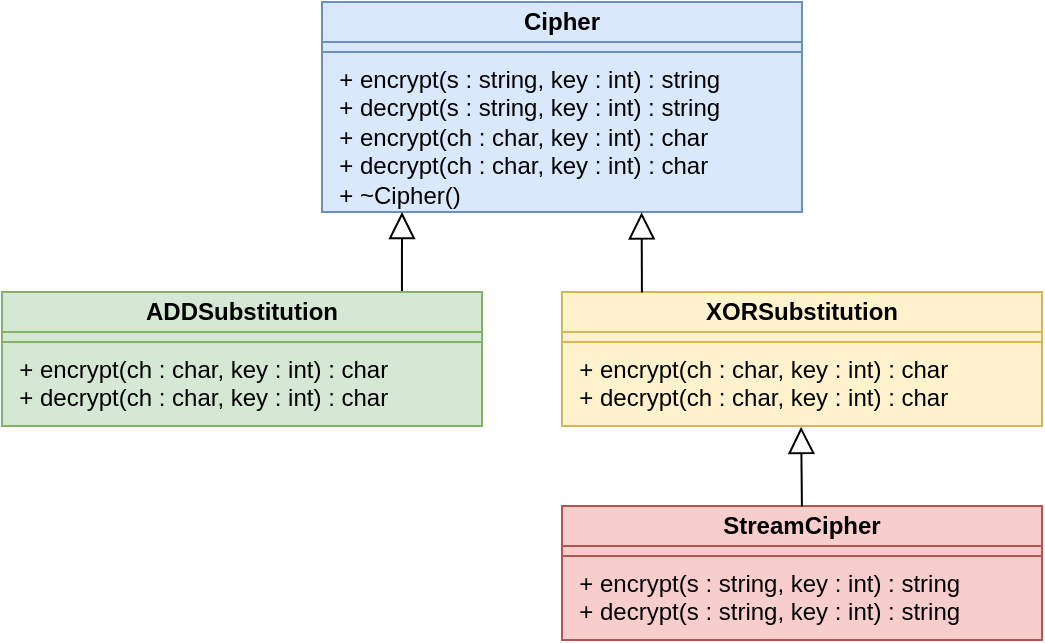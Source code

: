 <mxfile version="11.3.0" type="device" pages="1"><diagram id="ntu-tuXIl28DcMnHsHnC" name="Page-1"><mxGraphModel dx="853" dy="494" grid="1" gridSize="10" guides="1" tooltips="1" connect="1" arrows="1" fold="1" page="1" pageScale="1" pageWidth="827" pageHeight="1169" math="0" shadow="0"><root><mxCell id="0"/><mxCell id="1" parent="0"/><mxCell id="pGwE8CTg9T1BdwxApo10-1" value="&lt;b&gt;Cipher&lt;/b&gt;" style="rounded=0;whiteSpace=wrap;html=1;fillColor=#dae8fc;strokeColor=#6c8ebf;" vertex="1" parent="1"><mxGeometry x="200" y="135" width="240" height="20" as="geometry"/></mxCell><mxCell id="pGwE8CTg9T1BdwxApo10-2" value="" style="rounded=0;whiteSpace=wrap;html=1;fillColor=#dae8fc;strokeColor=#6c8ebf;" vertex="1" parent="1"><mxGeometry x="200" y="155" width="240" height="5" as="geometry"/></mxCell><mxCell id="pGwE8CTg9T1BdwxApo10-5" value="&amp;nbsp; + encrypt(s : string, key : int) : string&lt;br&gt;&amp;nbsp; + decrypt(s : string, key : int) : string&lt;br&gt;&amp;nbsp; + encrypt(ch : char, key : int) : char&lt;br&gt;&amp;nbsp; + decrypt(ch : char, key : int) : char&lt;br&gt;&amp;nbsp; + ~Cipher()" style="rounded=0;whiteSpace=wrap;html=1;align=left;verticalAlign=top;fillColor=#dae8fc;strokeColor=#6c8ebf;" vertex="1" parent="1"><mxGeometry x="200" y="160" width="240" height="80" as="geometry"/></mxCell><mxCell id="pGwE8CTg9T1BdwxApo10-19" style="edgeStyle=orthogonalEdgeStyle;rounded=0;orthogonalLoop=1;jettySize=auto;html=1;exitX=0.75;exitY=0;exitDx=0;exitDy=0;endArrow=block;endFill=0;endSize=11;" edge="1" parent="1"><mxGeometry relative="1" as="geometry"><mxPoint x="239.966" y="280.31" as="sourcePoint"/><mxPoint x="240" y="240" as="targetPoint"/></mxGeometry></mxCell><mxCell id="pGwE8CTg9T1BdwxApo10-10" value="&lt;b&gt;ADDSubstitution&lt;/b&gt;" style="rounded=0;whiteSpace=wrap;html=1;fillColor=#d5e8d4;strokeColor=#82b366;" vertex="1" parent="1"><mxGeometry x="40" y="280" width="240" height="20" as="geometry"/></mxCell><mxCell id="pGwE8CTg9T1BdwxApo10-11" value="" style="rounded=0;whiteSpace=wrap;html=1;fillColor=#d5e8d4;strokeColor=#82b366;" vertex="1" parent="1"><mxGeometry x="40" y="300" width="240" height="5" as="geometry"/></mxCell><mxCell id="pGwE8CTg9T1BdwxApo10-12" value="&amp;nbsp; + encrypt(ch : char, key : int) : char&lt;br&gt;&amp;nbsp; + decrypt(ch : char, key : int) : char" style="rounded=0;whiteSpace=wrap;html=1;align=left;verticalAlign=top;fillColor=#d5e8d4;strokeColor=#82b366;" vertex="1" parent="1"><mxGeometry x="40" y="305" width="240" height="42" as="geometry"/></mxCell><mxCell id="pGwE8CTg9T1BdwxApo10-13" value="&lt;b&gt;XORSubstitution&lt;/b&gt;" style="rounded=0;whiteSpace=wrap;html=1;fillColor=#fff2cc;strokeColor=#d6b656;" vertex="1" parent="1"><mxGeometry x="320" y="280" width="240" height="20" as="geometry"/></mxCell><mxCell id="pGwE8CTg9T1BdwxApo10-14" value="" style="rounded=0;whiteSpace=wrap;html=1;fillColor=#fff2cc;strokeColor=#d6b656;" vertex="1" parent="1"><mxGeometry x="320" y="300" width="240" height="5" as="geometry"/></mxCell><mxCell id="pGwE8CTg9T1BdwxApo10-15" value="&amp;nbsp; + encrypt(ch : char, key : int) : char&lt;br&gt;&amp;nbsp; + decrypt(ch : char, key : int) : char" style="rounded=0;whiteSpace=wrap;html=1;align=left;verticalAlign=top;fillColor=#fff2cc;strokeColor=#d6b656;" vertex="1" parent="1"><mxGeometry x="320" y="305" width="240" height="42" as="geometry"/></mxCell><mxCell id="pGwE8CTg9T1BdwxApo10-16" value="&lt;b&gt;StreamCipher&lt;/b&gt;" style="rounded=0;whiteSpace=wrap;html=1;fillColor=#f8cecc;strokeColor=#b85450;" vertex="1" parent="1"><mxGeometry x="320" y="387" width="240" height="20" as="geometry"/></mxCell><mxCell id="pGwE8CTg9T1BdwxApo10-17" value="" style="rounded=0;whiteSpace=wrap;html=1;fillColor=#f8cecc;strokeColor=#b85450;" vertex="1" parent="1"><mxGeometry x="320" y="407" width="240" height="5" as="geometry"/></mxCell><mxCell id="pGwE8CTg9T1BdwxApo10-18" value="&amp;nbsp; + encrypt(s : string, key : int) : string&lt;br&gt;&amp;nbsp; + decrypt(s : string, key : int) : string" style="rounded=0;whiteSpace=wrap;html=1;align=left;verticalAlign=top;fillColor=#f8cecc;strokeColor=#b85450;" vertex="1" parent="1"><mxGeometry x="320" y="412" width="240" height="42" as="geometry"/></mxCell><mxCell id="pGwE8CTg9T1BdwxApo10-20" style="edgeStyle=orthogonalEdgeStyle;rounded=0;orthogonalLoop=1;jettySize=auto;html=1;exitX=0.75;exitY=0;exitDx=0;exitDy=0;endArrow=block;endFill=0;endSize=11;" edge="1" parent="1"><mxGeometry relative="1" as="geometry"><mxPoint x="359.966" y="280.31" as="sourcePoint"/><mxPoint x="359.824" y="240.176" as="targetPoint"/></mxGeometry></mxCell><mxCell id="pGwE8CTg9T1BdwxApo10-21" style="edgeStyle=orthogonalEdgeStyle;rounded=0;orthogonalLoop=1;jettySize=auto;html=1;exitX=0.75;exitY=0;exitDx=0;exitDy=0;endArrow=block;endFill=0;endSize=11;" edge="1" parent="1"><mxGeometry relative="1" as="geometry"><mxPoint x="439.966" y="387.31" as="sourcePoint"/><mxPoint x="439.571" y="347.429" as="targetPoint"/></mxGeometry></mxCell></root></mxGraphModel></diagram></mxfile>